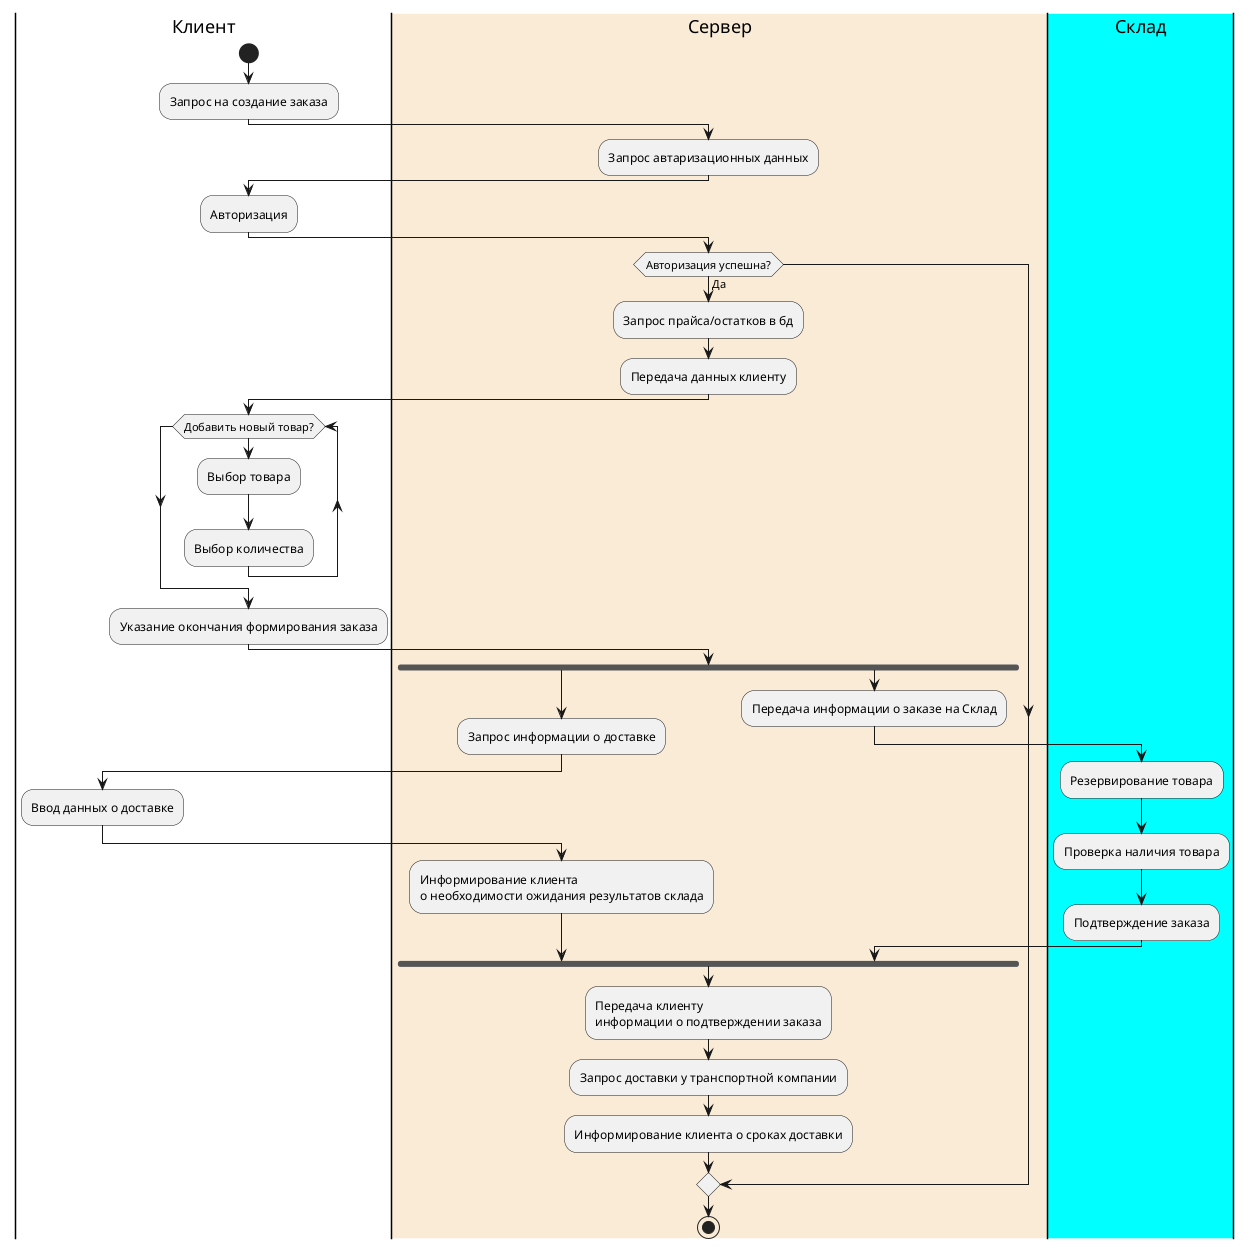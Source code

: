 @startuml
|Клиент|
start
:Запрос на создание заказа;
|#AntiqueWhite|Сервер|
:Запрос автаризационных данных;
|Клиент|
:Авторизация;
|Сервер|
if (Авторизация успешна?) then (Да)
  :Запрос прайса/остатков в бд;
  :Передача данных клиенту;
|Клиент|
while (Добавить новый товар?)
  :Выбор товара;
  :Выбор количества;
endwhile
:Указание окончания формирования заказа;
|Сервер|
  fork
    :Запрос информации о доставке;
|Клиент|
    :Ввод данных о доставке;
|Сервер|
    :Информирование клиента
    о необходимости ожидания результатов склада;
  fork again
    :Передача информации о заказе на Склад;
|#Aqua|Склад|
    :Резервирование товара;
    :Проверка наличия товара;
    :Подтверждение заказа;
|Сервер|
  end fork

|Сервер|
:Передача клиенту
информации о подтверждении заказа;
:Запрос доставки у транспортной компании;
:Информирование клиента о сроках доставки;
endif

stop

@enduml
